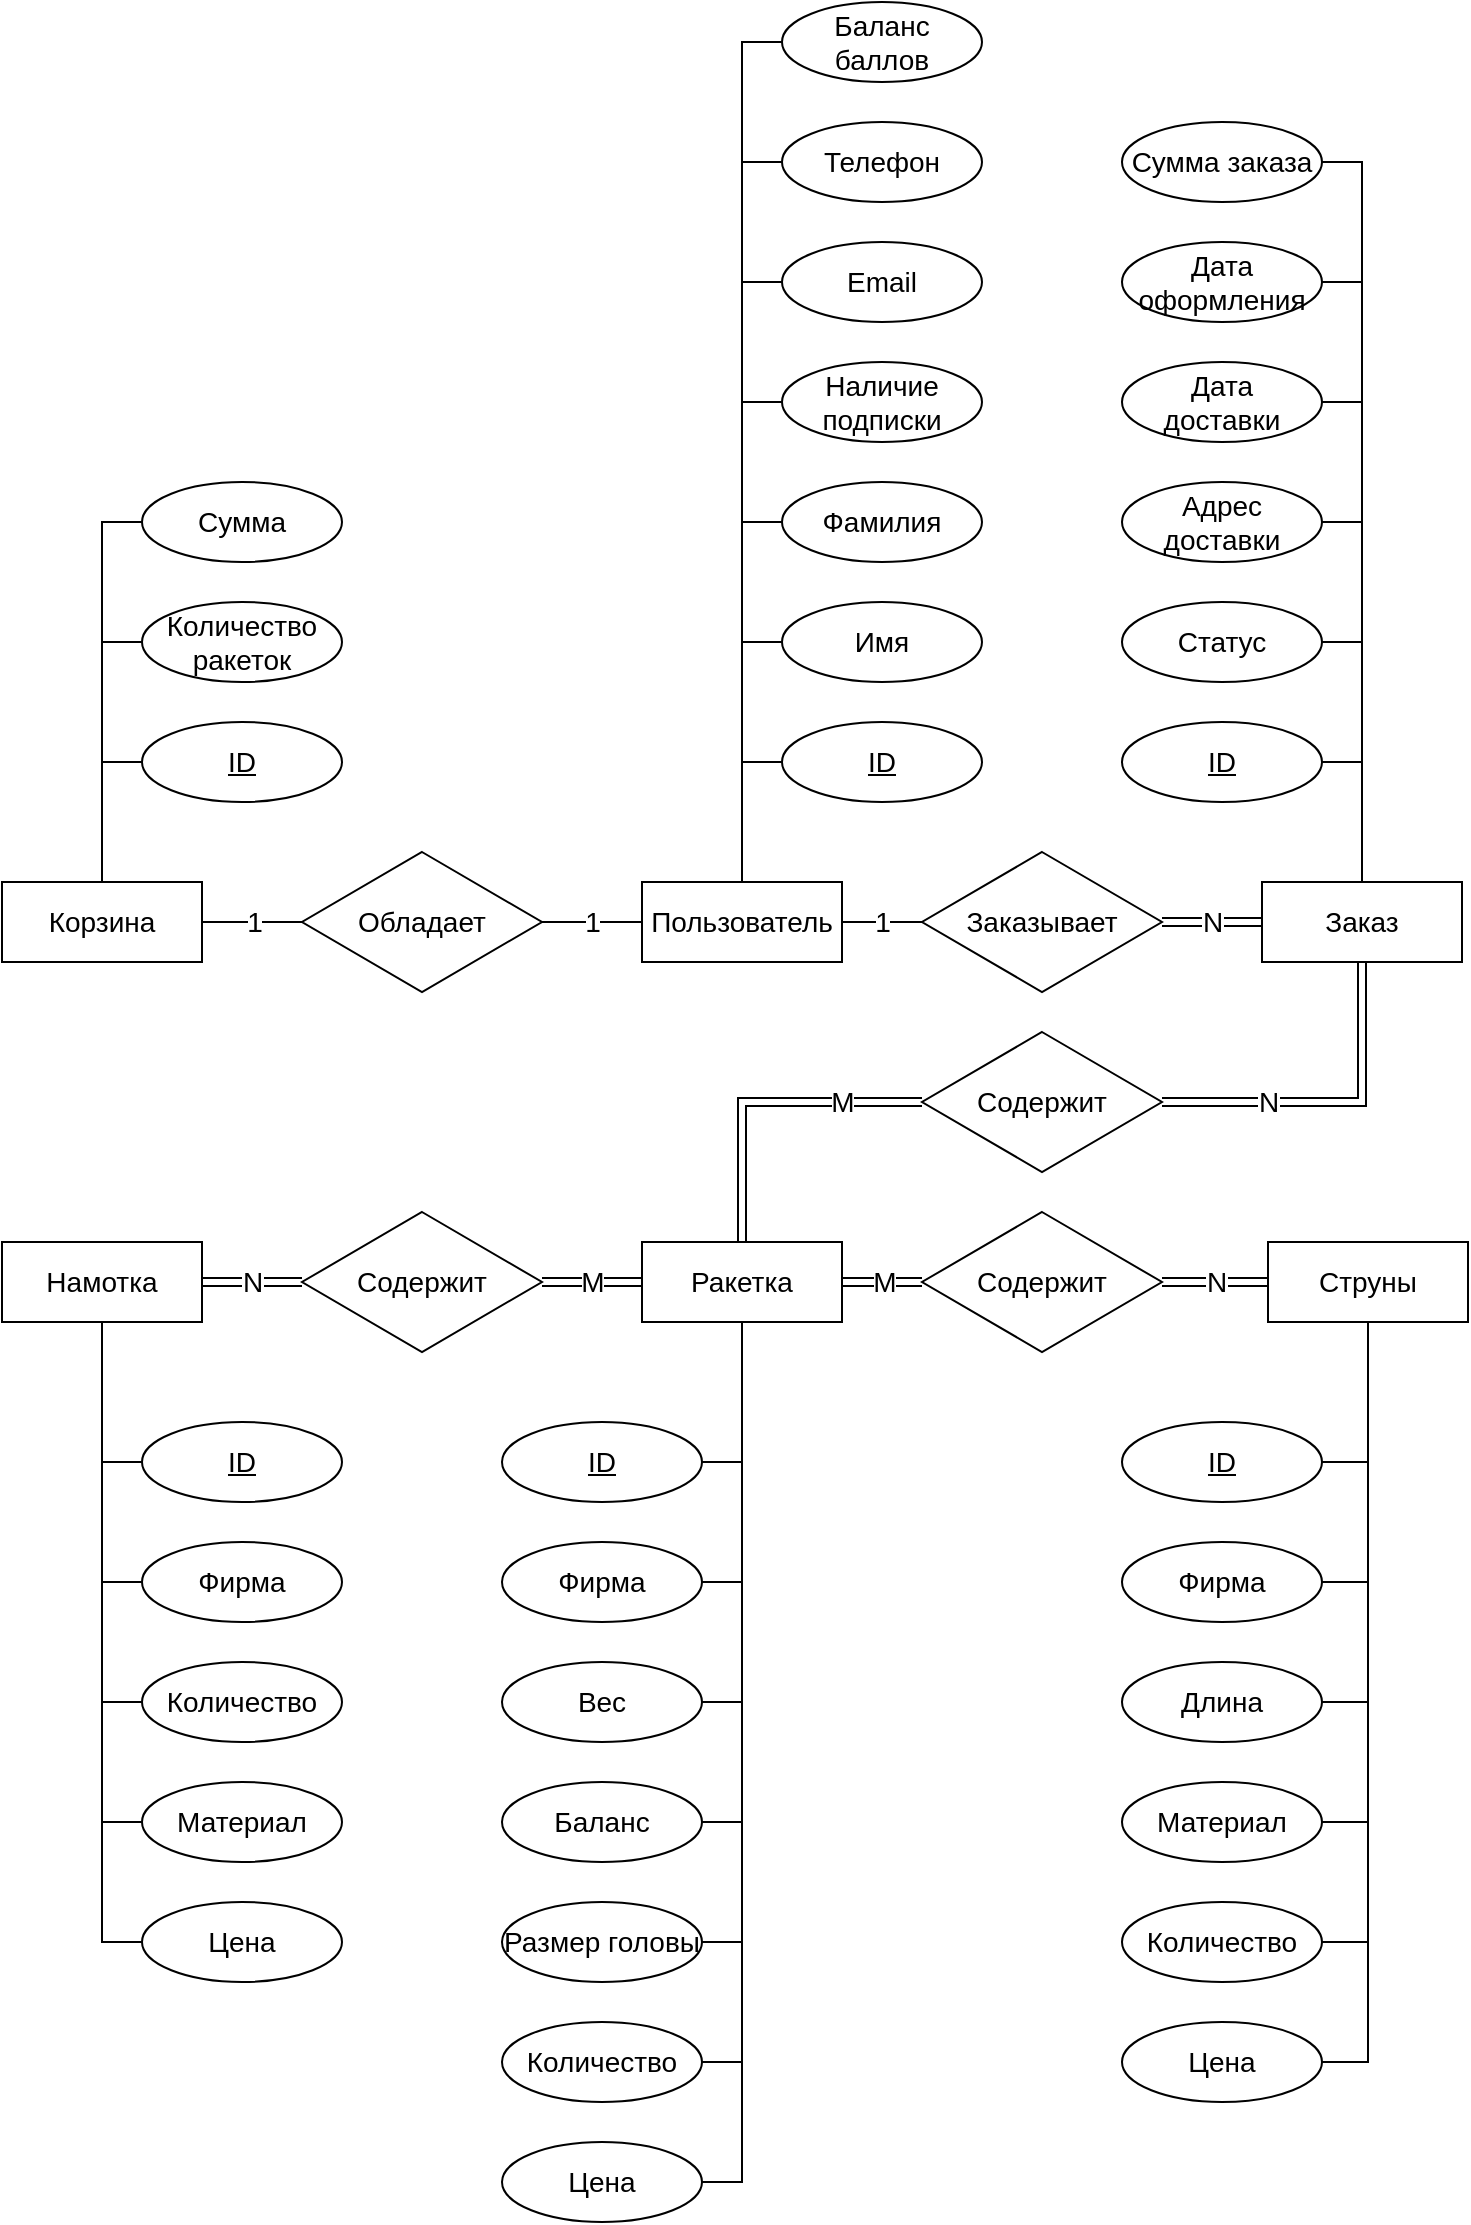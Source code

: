 <mxfile version="22.1.2" type="device">
  <diagram name="Страница — 1" id="kMqHeCUYpvP0dnkdMaQa">
    <mxGraphModel dx="1106" dy="836" grid="1" gridSize="10" guides="1" tooltips="1" connect="1" arrows="1" fold="1" page="1" pageScale="1" pageWidth="827" pageHeight="1169" math="0" shadow="0">
      <root>
        <mxCell id="0" />
        <mxCell id="1" parent="0" />
        <mxCell id="LHL5Foc7YoLHMmSsvGCj-5" style="edgeStyle=orthogonalEdgeStyle;rounded=0;orthogonalLoop=1;jettySize=auto;html=1;entryX=1;entryY=0.5;entryDx=0;entryDy=0;endArrow=none;endFill=0;fontSize=14;" parent="1" source="LHL5Foc7YoLHMmSsvGCj-1" target="IrKqsWJ8-aQwSi9_sYCC-1" edge="1">
          <mxGeometry relative="1" as="geometry" />
        </mxCell>
        <mxCell id="LHL5Foc7YoLHMmSsvGCj-7" value="1" style="edgeLabel;html=1;align=center;verticalAlign=middle;resizable=0;points=[];fontSize=14;fontFamily=Helvetica;fontColor=default;" parent="LHL5Foc7YoLHMmSsvGCj-5" vertex="1" connectable="0">
          <mxGeometry x="0.017" relative="1" as="geometry">
            <mxPoint x="1" as="offset" />
          </mxGeometry>
        </mxCell>
        <mxCell id="LHL5Foc7YoLHMmSsvGCj-6" style="edgeStyle=orthogonalEdgeStyle;rounded=0;orthogonalLoop=1;jettySize=auto;html=1;exitX=1;exitY=0.5;exitDx=0;exitDy=0;entryX=0;entryY=0.5;entryDx=0;entryDy=0;endArrow=none;endFill=0;fontSize=14;" parent="1" source="LHL5Foc7YoLHMmSsvGCj-1" target="IrKqsWJ8-aQwSi9_sYCC-2" edge="1">
          <mxGeometry relative="1" as="geometry" />
        </mxCell>
        <mxCell id="LHL5Foc7YoLHMmSsvGCj-8" value="1" style="edgeLabel;html=1;align=center;verticalAlign=middle;resizable=0;points=[];fontSize=14;fontFamily=Helvetica;fontColor=default;" parent="LHL5Foc7YoLHMmSsvGCj-6" vertex="1" connectable="0">
          <mxGeometry x="-0.107" y="-1" relative="1" as="geometry">
            <mxPoint x="2" y="-1" as="offset" />
          </mxGeometry>
        </mxCell>
        <mxCell id="LHL5Foc7YoLHMmSsvGCj-1" value="Обладает" style="rhombus;whiteSpace=wrap;html=1;fontSize=14;" parent="1" vertex="1">
          <mxGeometry x="180" y="445" width="120" height="70" as="geometry" />
        </mxCell>
        <mxCell id="LHL5Foc7YoLHMmSsvGCj-3" value="" style="group;fontSize=14;" parent="1" vertex="1" connectable="0">
          <mxGeometry x="30" y="260" width="170" height="240" as="geometry" />
        </mxCell>
        <mxCell id="IrKqsWJ8-aQwSi9_sYCC-1" value="Корзина" style="whiteSpace=wrap;html=1;align=center;fontSize=14;" parent="LHL5Foc7YoLHMmSsvGCj-3" vertex="1">
          <mxGeometry y="200" width="100" height="40" as="geometry" />
        </mxCell>
        <mxCell id="IrKqsWJ8-aQwSi9_sYCC-97" style="edgeStyle=orthogonalEdgeStyle;shape=connector;rounded=0;orthogonalLoop=1;jettySize=auto;html=1;exitX=0;exitY=0.5;exitDx=0;exitDy=0;labelBackgroundColor=default;strokeColor=default;align=center;verticalAlign=middle;fontFamily=Helvetica;fontSize=14;fontColor=default;endArrow=none;endFill=0;" parent="LHL5Foc7YoLHMmSsvGCj-3" source="IrKqsWJ8-aQwSi9_sYCC-7" edge="1">
          <mxGeometry relative="1" as="geometry">
            <mxPoint x="50.0" y="140" as="targetPoint" />
          </mxGeometry>
        </mxCell>
        <mxCell id="IrKqsWJ8-aQwSi9_sYCC-7" value="ID" style="ellipse;whiteSpace=wrap;html=1;align=center;fontStyle=4;fontSize=14;" parent="LHL5Foc7YoLHMmSsvGCj-3" vertex="1">
          <mxGeometry x="70" y="120" width="100" height="40" as="geometry" />
        </mxCell>
        <mxCell id="IrKqsWJ8-aQwSi9_sYCC-98" style="edgeStyle=orthogonalEdgeStyle;shape=connector;rounded=0;orthogonalLoop=1;jettySize=auto;html=1;exitX=0;exitY=0.5;exitDx=0;exitDy=0;labelBackgroundColor=default;strokeColor=default;align=center;verticalAlign=middle;fontFamily=Helvetica;fontSize=14;fontColor=default;endArrow=none;endFill=0;" parent="LHL5Foc7YoLHMmSsvGCj-3" source="IrKqsWJ8-aQwSi9_sYCC-9" edge="1">
          <mxGeometry relative="1" as="geometry">
            <mxPoint x="50.0" y="80" as="targetPoint" />
          </mxGeometry>
        </mxCell>
        <mxCell id="IrKqsWJ8-aQwSi9_sYCC-9" value="Количество&lt;br style=&quot;font-size: 14px;&quot;&gt;ракеток" style="ellipse;whiteSpace=wrap;html=1;align=center;fontSize=14;" parent="LHL5Foc7YoLHMmSsvGCj-3" vertex="1">
          <mxGeometry x="70" y="60" width="100" height="40" as="geometry" />
        </mxCell>
        <mxCell id="IrKqsWJ8-aQwSi9_sYCC-10" value="Сумма" style="ellipse;whiteSpace=wrap;html=1;align=center;fontSize=14;" parent="LHL5Foc7YoLHMmSsvGCj-3" vertex="1">
          <mxGeometry x="70" width="100" height="40" as="geometry" />
        </mxCell>
        <mxCell id="IrKqsWJ8-aQwSi9_sYCC-14" style="edgeStyle=orthogonalEdgeStyle;shape=connector;rounded=0;orthogonalLoop=1;jettySize=auto;html=1;exitX=0.5;exitY=0;exitDx=0;exitDy=0;entryX=0;entryY=0.5;entryDx=0;entryDy=0;labelBackgroundColor=default;strokeColor=default;align=center;verticalAlign=middle;fontFamily=Helvetica;fontSize=14;fontColor=default;endArrow=none;endFill=0;" parent="LHL5Foc7YoLHMmSsvGCj-3" source="IrKqsWJ8-aQwSi9_sYCC-1" target="IrKqsWJ8-aQwSi9_sYCC-10" edge="1">
          <mxGeometry relative="1" as="geometry" />
        </mxCell>
        <mxCell id="LHL5Foc7YoLHMmSsvGCj-11" style="edgeStyle=orthogonalEdgeStyle;shape=connector;rounded=0;orthogonalLoop=1;jettySize=auto;html=1;exitX=0;exitY=0.5;exitDx=0;exitDy=0;entryX=1;entryY=0.5;entryDx=0;entryDy=0;labelBackgroundColor=default;strokeColor=default;align=center;verticalAlign=middle;fontFamily=Helvetica;fontSize=14;fontColor=default;endArrow=none;endFill=0;" parent="1" source="LHL5Foc7YoLHMmSsvGCj-9" target="IrKqsWJ8-aQwSi9_sYCC-2" edge="1">
          <mxGeometry relative="1" as="geometry" />
        </mxCell>
        <mxCell id="LHL5Foc7YoLHMmSsvGCj-13" value="1" style="edgeLabel;html=1;align=center;verticalAlign=middle;resizable=0;points=[];fontSize=14;fontFamily=Helvetica;fontColor=default;" parent="LHL5Foc7YoLHMmSsvGCj-11" vertex="1" connectable="0">
          <mxGeometry x="0.03" relative="1" as="geometry">
            <mxPoint as="offset" />
          </mxGeometry>
        </mxCell>
        <mxCell id="LHL5Foc7YoLHMmSsvGCj-12" style="edgeStyle=orthogonalEdgeStyle;shape=link;rounded=0;orthogonalLoop=1;jettySize=auto;html=1;exitX=1;exitY=0.5;exitDx=0;exitDy=0;labelBackgroundColor=default;strokeColor=default;align=center;verticalAlign=middle;fontFamily=Helvetica;fontSize=14;fontColor=default;endArrow=none;endFill=0;" parent="1" source="LHL5Foc7YoLHMmSsvGCj-9" target="IrKqsWJ8-aQwSi9_sYCC-3" edge="1">
          <mxGeometry relative="1" as="geometry" />
        </mxCell>
        <mxCell id="LHL5Foc7YoLHMmSsvGCj-14" value="N" style="edgeLabel;html=1;align=center;verticalAlign=middle;resizable=0;points=[];fontSize=14;fontFamily=Helvetica;fontColor=default;" parent="LHL5Foc7YoLHMmSsvGCj-12" vertex="1" connectable="0">
          <mxGeometry x="-0.063" y="-1" relative="1" as="geometry">
            <mxPoint x="1" y="-1" as="offset" />
          </mxGeometry>
        </mxCell>
        <mxCell id="LHL5Foc7YoLHMmSsvGCj-9" value="Заказывает" style="rhombus;whiteSpace=wrap;html=1;fontSize=14;" parent="1" vertex="1">
          <mxGeometry x="490" y="445" width="120" height="70" as="geometry" />
        </mxCell>
        <mxCell id="LHL5Foc7YoLHMmSsvGCj-20" style="edgeStyle=orthogonalEdgeStyle;shape=link;rounded=0;orthogonalLoop=1;jettySize=auto;html=1;exitX=0;exitY=0.5;exitDx=0;exitDy=0;entryX=0.5;entryY=0;entryDx=0;entryDy=0;labelBackgroundColor=default;strokeColor=default;align=center;verticalAlign=middle;fontFamily=Helvetica;fontSize=14;fontColor=default;endArrow=none;endFill=0;" parent="1" source="LHL5Foc7YoLHMmSsvGCj-15" target="IrKqsWJ8-aQwSi9_sYCC-4" edge="1">
          <mxGeometry relative="1" as="geometry" />
        </mxCell>
        <mxCell id="LHL5Foc7YoLHMmSsvGCj-31" value="M" style="edgeLabel;html=1;align=center;verticalAlign=middle;resizable=0;points=[];fontSize=14;fontFamily=Helvetica;fontColor=default;" parent="LHL5Foc7YoLHMmSsvGCj-20" vertex="1" connectable="0">
          <mxGeometry x="0.247" y="1" relative="1" as="geometry">
            <mxPoint x="49" y="-10" as="offset" />
          </mxGeometry>
        </mxCell>
        <mxCell id="LHL5Foc7YoLHMmSsvGCj-15" value="Содержит" style="rhombus;whiteSpace=wrap;html=1;fontSize=14;" parent="1" vertex="1">
          <mxGeometry x="490" y="535" width="120" height="70" as="geometry" />
        </mxCell>
        <mxCell id="LHL5Foc7YoLHMmSsvGCj-17" value="" style="group;fontSize=14;" parent="1" vertex="1" connectable="0">
          <mxGeometry x="280" y="640" width="170" height="490" as="geometry" />
        </mxCell>
        <mxCell id="IrKqsWJ8-aQwSi9_sYCC-4" value="Ракетка" style="whiteSpace=wrap;html=1;align=center;fontSize=14;" parent="LHL5Foc7YoLHMmSsvGCj-17" vertex="1">
          <mxGeometry x="70" width="100" height="40" as="geometry" />
        </mxCell>
        <mxCell id="IrKqsWJ8-aQwSi9_sYCC-56" style="edgeStyle=orthogonalEdgeStyle;shape=connector;rounded=0;orthogonalLoop=1;jettySize=auto;html=1;exitX=0.5;exitY=1;exitDx=0;exitDy=0;entryX=1;entryY=0.5;entryDx=0;entryDy=0;labelBackgroundColor=default;strokeColor=default;align=center;verticalAlign=middle;fontFamily=Helvetica;fontSize=14;fontColor=default;endArrow=none;endFill=0;" parent="LHL5Foc7YoLHMmSsvGCj-17" source="IrKqsWJ8-aQwSi9_sYCC-4" target="IrKqsWJ8-aQwSi9_sYCC-48" edge="1">
          <mxGeometry relative="1" as="geometry" />
        </mxCell>
        <mxCell id="IrKqsWJ8-aQwSi9_sYCC-87" style="edgeStyle=orthogonalEdgeStyle;shape=connector;rounded=0;orthogonalLoop=1;jettySize=auto;html=1;exitX=1;exitY=0.5;exitDx=0;exitDy=0;labelBackgroundColor=default;strokeColor=default;align=center;verticalAlign=middle;fontFamily=Helvetica;fontSize=14;fontColor=default;endArrow=none;endFill=0;" parent="LHL5Foc7YoLHMmSsvGCj-17" source="IrKqsWJ8-aQwSi9_sYCC-63" edge="1">
          <mxGeometry relative="1" as="geometry">
            <mxPoint x="120" y="410.217" as="targetPoint" />
          </mxGeometry>
        </mxCell>
        <mxCell id="IrKqsWJ8-aQwSi9_sYCC-63" value="Количество" style="ellipse;whiteSpace=wrap;html=1;align=center;fontSize=14;" parent="LHL5Foc7YoLHMmSsvGCj-17" vertex="1">
          <mxGeometry y="390" width="100" height="40" as="geometry" />
        </mxCell>
        <mxCell id="IrKqsWJ8-aQwSi9_sYCC-83" style="edgeStyle=orthogonalEdgeStyle;shape=connector;rounded=0;orthogonalLoop=1;jettySize=auto;html=1;exitX=1;exitY=0.5;exitDx=0;exitDy=0;labelBackgroundColor=default;strokeColor=default;align=center;verticalAlign=middle;fontFamily=Helvetica;fontSize=14;fontColor=default;endArrow=none;endFill=0;" parent="LHL5Foc7YoLHMmSsvGCj-17" source="IrKqsWJ8-aQwSi9_sYCC-45" edge="1">
          <mxGeometry relative="1" as="geometry">
            <mxPoint x="120" y="170.217" as="targetPoint" />
          </mxGeometry>
        </mxCell>
        <mxCell id="IrKqsWJ8-aQwSi9_sYCC-45" value="Фирма" style="ellipse;whiteSpace=wrap;html=1;align=center;fontSize=14;" parent="LHL5Foc7YoLHMmSsvGCj-17" vertex="1">
          <mxGeometry y="150" width="100" height="40" as="geometry" />
        </mxCell>
        <mxCell id="IrKqsWJ8-aQwSi9_sYCC-84" style="edgeStyle=orthogonalEdgeStyle;shape=connector;rounded=0;orthogonalLoop=1;jettySize=auto;html=1;exitX=1;exitY=0.5;exitDx=0;exitDy=0;labelBackgroundColor=default;strokeColor=default;align=center;verticalAlign=middle;fontFamily=Helvetica;fontSize=14;fontColor=default;endArrow=none;endFill=0;" parent="LHL5Foc7YoLHMmSsvGCj-17" source="IrKqsWJ8-aQwSi9_sYCC-46" edge="1">
          <mxGeometry relative="1" as="geometry">
            <mxPoint x="120" y="230.217" as="targetPoint" />
          </mxGeometry>
        </mxCell>
        <mxCell id="IrKqsWJ8-aQwSi9_sYCC-46" value="Вес" style="ellipse;whiteSpace=wrap;html=1;align=center;fontSize=14;" parent="LHL5Foc7YoLHMmSsvGCj-17" vertex="1">
          <mxGeometry y="210" width="100" height="40" as="geometry" />
        </mxCell>
        <mxCell id="IrKqsWJ8-aQwSi9_sYCC-85" style="edgeStyle=orthogonalEdgeStyle;shape=connector;rounded=0;orthogonalLoop=1;jettySize=auto;html=1;exitX=1;exitY=0.5;exitDx=0;exitDy=0;labelBackgroundColor=default;strokeColor=default;align=center;verticalAlign=middle;fontFamily=Helvetica;fontSize=14;fontColor=default;endArrow=none;endFill=0;" parent="LHL5Foc7YoLHMmSsvGCj-17" source="IrKqsWJ8-aQwSi9_sYCC-47" edge="1">
          <mxGeometry relative="1" as="geometry">
            <mxPoint x="120" y="290.217" as="targetPoint" />
          </mxGeometry>
        </mxCell>
        <mxCell id="IrKqsWJ8-aQwSi9_sYCC-47" value="Баланс" style="ellipse;whiteSpace=wrap;html=1;align=center;fontSize=14;" parent="LHL5Foc7YoLHMmSsvGCj-17" vertex="1">
          <mxGeometry y="270" width="100" height="40" as="geometry" />
        </mxCell>
        <mxCell id="IrKqsWJ8-aQwSi9_sYCC-48" value="Цена" style="ellipse;whiteSpace=wrap;html=1;align=center;fontSize=14;" parent="LHL5Foc7YoLHMmSsvGCj-17" vertex="1">
          <mxGeometry y="450" width="100" height="40" as="geometry" />
        </mxCell>
        <mxCell id="IrKqsWJ8-aQwSi9_sYCC-86" style="edgeStyle=orthogonalEdgeStyle;shape=connector;rounded=0;orthogonalLoop=1;jettySize=auto;html=1;exitX=1;exitY=0.5;exitDx=0;exitDy=0;labelBackgroundColor=default;strokeColor=default;align=center;verticalAlign=middle;fontFamily=Helvetica;fontSize=14;fontColor=default;endArrow=none;endFill=0;" parent="LHL5Foc7YoLHMmSsvGCj-17" source="IrKqsWJ8-aQwSi9_sYCC-49" edge="1">
          <mxGeometry relative="1" as="geometry">
            <mxPoint x="120" y="350.217" as="targetPoint" />
          </mxGeometry>
        </mxCell>
        <mxCell id="IrKqsWJ8-aQwSi9_sYCC-49" value="Размер головы" style="ellipse;whiteSpace=wrap;html=1;align=center;fontSize=14;" parent="LHL5Foc7YoLHMmSsvGCj-17" vertex="1">
          <mxGeometry y="330" width="100" height="40" as="geometry" />
        </mxCell>
        <mxCell id="LHL5Foc7YoLHMmSsvGCj-52" style="edgeStyle=orthogonalEdgeStyle;shape=connector;rounded=0;orthogonalLoop=1;jettySize=auto;html=1;exitX=1;exitY=0.5;exitDx=0;exitDy=0;labelBackgroundColor=default;strokeColor=default;align=center;verticalAlign=middle;fontFamily=Helvetica;fontSize=14;fontColor=default;endArrow=none;endFill=0;" parent="LHL5Foc7YoLHMmSsvGCj-17" source="LHL5Foc7YoLHMmSsvGCj-51" edge="1">
          <mxGeometry relative="1" as="geometry">
            <mxPoint x="120" y="110.101" as="targetPoint" />
          </mxGeometry>
        </mxCell>
        <mxCell id="LHL5Foc7YoLHMmSsvGCj-51" value="ID" style="ellipse;whiteSpace=wrap;html=1;align=center;fontStyle=4;fontSize=14;" parent="LHL5Foc7YoLHMmSsvGCj-17" vertex="1">
          <mxGeometry y="90" width="100" height="40" as="geometry" />
        </mxCell>
        <mxCell id="LHL5Foc7YoLHMmSsvGCj-19" value="" style="group;fontSize=14;" parent="1" vertex="1" connectable="0">
          <mxGeometry x="590" y="640" width="173" height="420" as="geometry" />
        </mxCell>
        <mxCell id="IrKqsWJ8-aQwSi9_sYCC-96" value="" style="group;fontSize=14;" parent="LHL5Foc7YoLHMmSsvGCj-19" vertex="1" connectable="0">
          <mxGeometry y="90" width="123" height="340" as="geometry" />
        </mxCell>
        <mxCell id="IrKqsWJ8-aQwSi9_sYCC-77" style="edgeStyle=orthogonalEdgeStyle;shape=connector;rounded=0;orthogonalLoop=1;jettySize=auto;html=1;exitX=1;exitY=0.5;exitDx=0;exitDy=0;labelBackgroundColor=default;strokeColor=default;align=center;verticalAlign=middle;fontFamily=Helvetica;fontSize=14;fontColor=default;endArrow=none;endFill=0;" parent="IrKqsWJ8-aQwSi9_sYCC-96" source="IrKqsWJ8-aQwSi9_sYCC-75" edge="1">
          <mxGeometry relative="1" as="geometry">
            <mxPoint x="123" y="200.4" as="targetPoint" />
          </mxGeometry>
        </mxCell>
        <mxCell id="IrKqsWJ8-aQwSi9_sYCC-75" value="Материал" style="ellipse;whiteSpace=wrap;html=1;align=center;fontSize=14;" parent="IrKqsWJ8-aQwSi9_sYCC-96" vertex="1">
          <mxGeometry y="180" width="100" height="40" as="geometry" />
        </mxCell>
        <mxCell id="IrKqsWJ8-aQwSi9_sYCC-78" style="edgeStyle=orthogonalEdgeStyle;shape=connector;rounded=0;orthogonalLoop=1;jettySize=auto;html=1;exitX=1;exitY=0.5;exitDx=0;exitDy=0;labelBackgroundColor=default;strokeColor=default;align=center;verticalAlign=middle;fontFamily=Helvetica;fontSize=14;fontColor=default;endArrow=none;endFill=0;" parent="IrKqsWJ8-aQwSi9_sYCC-96" source="IrKqsWJ8-aQwSi9_sYCC-57" edge="1">
          <mxGeometry relative="1" as="geometry">
            <mxPoint x="123" y="20.4" as="targetPoint" />
          </mxGeometry>
        </mxCell>
        <mxCell id="IrKqsWJ8-aQwSi9_sYCC-57" value="ID" style="ellipse;whiteSpace=wrap;html=1;align=center;fontStyle=4;fontSize=14;" parent="IrKqsWJ8-aQwSi9_sYCC-96" vertex="1">
          <mxGeometry width="100" height="40" as="geometry" />
        </mxCell>
        <mxCell id="IrKqsWJ8-aQwSi9_sYCC-79" style="edgeStyle=orthogonalEdgeStyle;shape=connector;rounded=0;orthogonalLoop=1;jettySize=auto;html=1;exitX=1;exitY=0.5;exitDx=0;exitDy=0;labelBackgroundColor=default;strokeColor=default;align=center;verticalAlign=middle;fontFamily=Helvetica;fontSize=14;fontColor=default;endArrow=none;endFill=0;" parent="IrKqsWJ8-aQwSi9_sYCC-96" source="IrKqsWJ8-aQwSi9_sYCC-59" edge="1">
          <mxGeometry relative="1" as="geometry">
            <mxPoint x="123" y="80" as="targetPoint" />
          </mxGeometry>
        </mxCell>
        <mxCell id="IrKqsWJ8-aQwSi9_sYCC-59" value="Фирма" style="ellipse;whiteSpace=wrap;html=1;align=center;fontSize=14;" parent="IrKqsWJ8-aQwSi9_sYCC-96" vertex="1">
          <mxGeometry y="60" width="100" height="40" as="geometry" />
        </mxCell>
        <mxCell id="IrKqsWJ8-aQwSi9_sYCC-60" value="Цена" style="ellipse;whiteSpace=wrap;html=1;align=center;fontSize=14;" parent="IrKqsWJ8-aQwSi9_sYCC-96" vertex="1">
          <mxGeometry y="300" width="100" height="40" as="geometry" />
        </mxCell>
        <mxCell id="IrKqsWJ8-aQwSi9_sYCC-80" style="edgeStyle=orthogonalEdgeStyle;shape=connector;rounded=0;orthogonalLoop=1;jettySize=auto;html=1;exitX=1;exitY=0.5;exitDx=0;exitDy=0;labelBackgroundColor=default;strokeColor=default;align=center;verticalAlign=middle;fontFamily=Helvetica;fontSize=14;fontColor=default;endArrow=none;endFill=0;" parent="IrKqsWJ8-aQwSi9_sYCC-96" source="IrKqsWJ8-aQwSi9_sYCC-61" edge="1">
          <mxGeometry relative="1" as="geometry">
            <mxPoint x="123" y="140" as="targetPoint" />
          </mxGeometry>
        </mxCell>
        <mxCell id="IrKqsWJ8-aQwSi9_sYCC-61" value="Длина" style="ellipse;whiteSpace=wrap;html=1;align=center;fontSize=14;" parent="IrKqsWJ8-aQwSi9_sYCC-96" vertex="1">
          <mxGeometry y="120" width="100" height="40" as="geometry" />
        </mxCell>
        <mxCell id="IrKqsWJ8-aQwSi9_sYCC-81" style="edgeStyle=orthogonalEdgeStyle;shape=connector;rounded=0;orthogonalLoop=1;jettySize=auto;html=1;exitX=1;exitY=0.5;exitDx=0;exitDy=0;labelBackgroundColor=default;strokeColor=default;align=center;verticalAlign=middle;fontFamily=Helvetica;fontSize=14;fontColor=default;endArrow=none;endFill=0;" parent="IrKqsWJ8-aQwSi9_sYCC-96" source="IrKqsWJ8-aQwSi9_sYCC-62" edge="1">
          <mxGeometry relative="1" as="geometry">
            <mxPoint x="123" y="260" as="targetPoint" />
          </mxGeometry>
        </mxCell>
        <mxCell id="IrKqsWJ8-aQwSi9_sYCC-62" value="Количество" style="ellipse;whiteSpace=wrap;html=1;align=center;fontSize=14;" parent="IrKqsWJ8-aQwSi9_sYCC-96" vertex="1">
          <mxGeometry y="240" width="100" height="40" as="geometry" />
        </mxCell>
        <mxCell id="LHL5Foc7YoLHMmSsvGCj-18" value="" style="group;fontSize=14;" parent="LHL5Foc7YoLHMmSsvGCj-19" vertex="1" connectable="0">
          <mxGeometry x="73" width="100" height="40" as="geometry" />
        </mxCell>
        <mxCell id="IrKqsWJ8-aQwSi9_sYCC-6" value="Струны" style="whiteSpace=wrap;html=1;align=center;fontSize=14;" parent="LHL5Foc7YoLHMmSsvGCj-18" vertex="1">
          <mxGeometry width="100" height="40" as="geometry" />
        </mxCell>
        <mxCell id="IrKqsWJ8-aQwSi9_sYCC-68" style="edgeStyle=orthogonalEdgeStyle;shape=connector;rounded=0;orthogonalLoop=1;jettySize=auto;html=1;exitX=0.5;exitY=1;exitDx=0;exitDy=0;entryX=1;entryY=0.5;entryDx=0;entryDy=0;labelBackgroundColor=default;strokeColor=default;align=center;verticalAlign=middle;fontFamily=Helvetica;fontSize=14;fontColor=default;endArrow=none;endFill=0;" parent="LHL5Foc7YoLHMmSsvGCj-19" source="IrKqsWJ8-aQwSi9_sYCC-6" target="IrKqsWJ8-aQwSi9_sYCC-60" edge="1">
          <mxGeometry relative="1" as="geometry" />
        </mxCell>
        <mxCell id="LHL5Foc7YoLHMmSsvGCj-26" style="edgeStyle=orthogonalEdgeStyle;shape=link;rounded=0;orthogonalLoop=1;jettySize=auto;html=1;exitX=1;exitY=0.5;exitDx=0;exitDy=0;labelBackgroundColor=default;strokeColor=default;align=center;verticalAlign=middle;fontFamily=Helvetica;fontSize=14;fontColor=default;endArrow=none;endFill=0;" parent="1" source="LHL5Foc7YoLHMmSsvGCj-24" target="IrKqsWJ8-aQwSi9_sYCC-4" edge="1">
          <mxGeometry relative="1" as="geometry" />
        </mxCell>
        <mxCell id="LHL5Foc7YoLHMmSsvGCj-32" value="M" style="edgeLabel;html=1;align=center;verticalAlign=middle;resizable=0;points=[];fontSize=14;fontFamily=Helvetica;fontColor=default;" parent="LHL5Foc7YoLHMmSsvGCj-26" vertex="1" connectable="0">
          <mxGeometry x="0.488" y="1" relative="1" as="geometry">
            <mxPoint x="-12" y="1" as="offset" />
          </mxGeometry>
        </mxCell>
        <mxCell id="LHL5Foc7YoLHMmSsvGCj-27" style="edgeStyle=orthogonalEdgeStyle;shape=link;rounded=0;orthogonalLoop=1;jettySize=auto;html=1;exitX=0;exitY=0.5;exitDx=0;exitDy=0;entryX=1;entryY=0.5;entryDx=0;entryDy=0;labelBackgroundColor=default;strokeColor=default;align=center;verticalAlign=middle;fontFamily=Helvetica;fontSize=14;fontColor=default;endArrow=none;endFill=0;" parent="1" source="LHL5Foc7YoLHMmSsvGCj-24" target="IrKqsWJ8-aQwSi9_sYCC-5" edge="1">
          <mxGeometry relative="1" as="geometry" />
        </mxCell>
        <mxCell id="LHL5Foc7YoLHMmSsvGCj-35" value="N" style="edgeLabel;html=1;align=center;verticalAlign=middle;resizable=0;points=[];fontSize=14;fontFamily=Helvetica;fontColor=default;" parent="LHL5Foc7YoLHMmSsvGCj-27" vertex="1" connectable="0">
          <mxGeometry x="0.609" y="-1" relative="1" as="geometry">
            <mxPoint x="15" y="1" as="offset" />
          </mxGeometry>
        </mxCell>
        <mxCell id="LHL5Foc7YoLHMmSsvGCj-24" value="Содержит" style="rhombus;whiteSpace=wrap;html=1;fontSize=14;" parent="1" vertex="1">
          <mxGeometry x="180" y="625" width="120" height="70" as="geometry" />
        </mxCell>
        <mxCell id="LHL5Foc7YoLHMmSsvGCj-29" style="edgeStyle=orthogonalEdgeStyle;shape=link;rounded=0;orthogonalLoop=1;jettySize=auto;html=1;exitX=1;exitY=0.5;exitDx=0;exitDy=0;labelBackgroundColor=default;strokeColor=default;align=center;verticalAlign=middle;fontFamily=Helvetica;fontSize=14;fontColor=default;endArrow=none;endFill=0;" parent="1" source="LHL5Foc7YoLHMmSsvGCj-25" target="IrKqsWJ8-aQwSi9_sYCC-6" edge="1">
          <mxGeometry relative="1" as="geometry" />
        </mxCell>
        <mxCell id="LHL5Foc7YoLHMmSsvGCj-34" value="N" style="edgeLabel;html=1;align=center;verticalAlign=middle;resizable=0;points=[];fontSize=14;fontFamily=Helvetica;fontColor=default;" parent="LHL5Foc7YoLHMmSsvGCj-29" vertex="1" connectable="0">
          <mxGeometry x="0.03" y="1" relative="1" as="geometry">
            <mxPoint x="-1" y="1" as="offset" />
          </mxGeometry>
        </mxCell>
        <mxCell id="LHL5Foc7YoLHMmSsvGCj-25" value="Содержит" style="rhombus;whiteSpace=wrap;html=1;fontSize=14;" parent="1" vertex="1">
          <mxGeometry x="490" y="625" width="120" height="70" as="geometry" />
        </mxCell>
        <mxCell id="LHL5Foc7YoLHMmSsvGCj-28" style="edgeStyle=orthogonalEdgeStyle;shape=link;rounded=0;orthogonalLoop=1;jettySize=auto;html=1;exitX=1;exitY=0.5;exitDx=0;exitDy=0;entryX=0;entryY=0.5;entryDx=0;entryDy=0;labelBackgroundColor=default;strokeColor=default;align=center;verticalAlign=middle;fontFamily=Helvetica;fontSize=14;fontColor=default;endArrow=none;endFill=0;" parent="1" source="IrKqsWJ8-aQwSi9_sYCC-4" target="LHL5Foc7YoLHMmSsvGCj-25" edge="1">
          <mxGeometry relative="1" as="geometry" />
        </mxCell>
        <mxCell id="LHL5Foc7YoLHMmSsvGCj-33" value="M" style="edgeLabel;html=1;align=center;verticalAlign=middle;resizable=0;points=[];fontSize=14;fontFamily=Helvetica;fontColor=default;" parent="LHL5Foc7YoLHMmSsvGCj-28" vertex="1" connectable="0">
          <mxGeometry x="0.026" y="1" relative="1" as="geometry">
            <mxPoint y="1" as="offset" />
          </mxGeometry>
        </mxCell>
        <mxCell id="LHL5Foc7YoLHMmSsvGCj-43" value="" style="group;fontSize=14;" parent="1" vertex="1" connectable="0">
          <mxGeometry x="590" y="80" width="170" height="420" as="geometry" />
        </mxCell>
        <mxCell id="IrKqsWJ8-aQwSi9_sYCC-3" value="Заказ" style="whiteSpace=wrap;html=1;align=center;fontSize=14;" parent="LHL5Foc7YoLHMmSsvGCj-43" vertex="1">
          <mxGeometry x="70" y="380" width="100" height="40" as="geometry" />
        </mxCell>
        <mxCell id="LHL5Foc7YoLHMmSsvGCj-42" style="edgeStyle=orthogonalEdgeStyle;shape=connector;rounded=0;orthogonalLoop=1;jettySize=auto;html=1;exitX=1;exitY=0.5;exitDx=0;exitDy=0;labelBackgroundColor=default;strokeColor=default;align=center;verticalAlign=middle;fontFamily=Helvetica;fontSize=14;fontColor=default;endArrow=none;endFill=0;" parent="LHL5Foc7YoLHMmSsvGCj-43" source="IrKqsWJ8-aQwSi9_sYCC-28" edge="1">
          <mxGeometry relative="1" as="geometry">
            <mxPoint x="120" y="319.977" as="targetPoint" />
          </mxGeometry>
        </mxCell>
        <mxCell id="IrKqsWJ8-aQwSi9_sYCC-28" value="ID" style="ellipse;whiteSpace=wrap;html=1;align=center;fontStyle=4;fontSize=14;" parent="LHL5Foc7YoLHMmSsvGCj-43" vertex="1">
          <mxGeometry y="300" width="100" height="40" as="geometry" />
        </mxCell>
        <mxCell id="LHL5Foc7YoLHMmSsvGCj-41" style="edgeStyle=orthogonalEdgeStyle;shape=connector;rounded=0;orthogonalLoop=1;jettySize=auto;html=1;exitX=1;exitY=0.5;exitDx=0;exitDy=0;labelBackgroundColor=default;strokeColor=default;align=center;verticalAlign=middle;fontFamily=Helvetica;fontSize=14;fontColor=default;endArrow=none;endFill=0;" parent="LHL5Foc7YoLHMmSsvGCj-43" source="IrKqsWJ8-aQwSi9_sYCC-30" edge="1">
          <mxGeometry relative="1" as="geometry">
            <mxPoint x="120" y="259.977" as="targetPoint" />
          </mxGeometry>
        </mxCell>
        <mxCell id="IrKqsWJ8-aQwSi9_sYCC-30" value="Статус" style="ellipse;whiteSpace=wrap;html=1;align=center;fontSize=14;" parent="LHL5Foc7YoLHMmSsvGCj-43" vertex="1">
          <mxGeometry y="240" width="100" height="40" as="geometry" />
        </mxCell>
        <mxCell id="LHL5Foc7YoLHMmSsvGCj-40" style="edgeStyle=orthogonalEdgeStyle;shape=connector;rounded=0;orthogonalLoop=1;jettySize=auto;html=1;exitX=1;exitY=0.5;exitDx=0;exitDy=0;labelBackgroundColor=default;strokeColor=default;align=center;verticalAlign=middle;fontFamily=Helvetica;fontSize=14;fontColor=default;endArrow=none;endFill=0;" parent="LHL5Foc7YoLHMmSsvGCj-43" source="IrKqsWJ8-aQwSi9_sYCC-33" edge="1">
          <mxGeometry relative="1" as="geometry">
            <mxPoint x="120" y="199.977" as="targetPoint" />
          </mxGeometry>
        </mxCell>
        <mxCell id="IrKqsWJ8-aQwSi9_sYCC-33" value="Адрес &lt;br style=&quot;font-size: 14px;&quot;&gt;доставки" style="ellipse;whiteSpace=wrap;html=1;align=center;fontSize=14;" parent="LHL5Foc7YoLHMmSsvGCj-43" vertex="1">
          <mxGeometry y="180" width="100" height="40" as="geometry" />
        </mxCell>
        <mxCell id="IrKqsWJ8-aQwSi9_sYCC-34" value="Сумма заказа" style="ellipse;whiteSpace=wrap;html=1;align=center;fontSize=14;" parent="LHL5Foc7YoLHMmSsvGCj-43" vertex="1">
          <mxGeometry width="100" height="40" as="geometry" />
        </mxCell>
        <mxCell id="IrKqsWJ8-aQwSi9_sYCC-41" style="edgeStyle=orthogonalEdgeStyle;shape=connector;rounded=0;orthogonalLoop=1;jettySize=auto;html=1;exitX=0.5;exitY=0;exitDx=0;exitDy=0;entryX=1;entryY=0.5;entryDx=0;entryDy=0;labelBackgroundColor=default;strokeColor=default;align=center;verticalAlign=middle;fontFamily=Helvetica;fontSize=14;fontColor=default;endArrow=none;endFill=0;" parent="LHL5Foc7YoLHMmSsvGCj-43" source="IrKqsWJ8-aQwSi9_sYCC-3" target="IrKqsWJ8-aQwSi9_sYCC-34" edge="1">
          <mxGeometry relative="1" as="geometry" />
        </mxCell>
        <mxCell id="LHL5Foc7YoLHMmSsvGCj-39" style="edgeStyle=orthogonalEdgeStyle;shape=connector;rounded=0;orthogonalLoop=1;jettySize=auto;html=1;exitX=1;exitY=0.5;exitDx=0;exitDy=0;labelBackgroundColor=default;strokeColor=default;align=center;verticalAlign=middle;fontFamily=Helvetica;fontSize=14;fontColor=default;endArrow=none;endFill=0;" parent="LHL5Foc7YoLHMmSsvGCj-43" source="IrKqsWJ8-aQwSi9_sYCC-35" edge="1">
          <mxGeometry relative="1" as="geometry">
            <mxPoint x="120" y="139.977" as="targetPoint" />
          </mxGeometry>
        </mxCell>
        <mxCell id="IrKqsWJ8-aQwSi9_sYCC-35" value="Дата &lt;br style=&quot;font-size: 14px;&quot;&gt;доставки" style="ellipse;whiteSpace=wrap;html=1;align=center;fontSize=14;" parent="LHL5Foc7YoLHMmSsvGCj-43" vertex="1">
          <mxGeometry y="120" width="100" height="40" as="geometry" />
        </mxCell>
        <mxCell id="LHL5Foc7YoLHMmSsvGCj-38" style="edgeStyle=orthogonalEdgeStyle;shape=connector;rounded=0;orthogonalLoop=1;jettySize=auto;html=1;exitX=1;exitY=0.5;exitDx=0;exitDy=0;labelBackgroundColor=default;strokeColor=default;align=center;verticalAlign=middle;fontFamily=Helvetica;fontSize=14;fontColor=default;endArrow=none;endFill=0;" parent="LHL5Foc7YoLHMmSsvGCj-43" source="IrKqsWJ8-aQwSi9_sYCC-36" edge="1">
          <mxGeometry relative="1" as="geometry">
            <mxPoint x="120.0" y="80.074" as="targetPoint" />
          </mxGeometry>
        </mxCell>
        <mxCell id="IrKqsWJ8-aQwSi9_sYCC-36" value="Дата &lt;br style=&quot;font-size: 14px;&quot;&gt;оформления" style="ellipse;whiteSpace=wrap;html=1;align=center;fontSize=14;" parent="LHL5Foc7YoLHMmSsvGCj-43" vertex="1">
          <mxGeometry y="60" width="100" height="40" as="geometry" />
        </mxCell>
        <mxCell id="LHL5Foc7YoLHMmSsvGCj-44" style="edgeStyle=orthogonalEdgeStyle;shape=link;rounded=0;orthogonalLoop=1;jettySize=auto;html=1;exitX=0.5;exitY=1;exitDx=0;exitDy=0;entryX=1;entryY=0.5;entryDx=0;entryDy=0;labelBackgroundColor=default;strokeColor=default;align=center;verticalAlign=middle;fontFamily=Helvetica;fontSize=14;fontColor=default;endArrow=none;endFill=0;" parent="1" source="IrKqsWJ8-aQwSi9_sYCC-3" target="LHL5Foc7YoLHMmSsvGCj-15" edge="1">
          <mxGeometry relative="1" as="geometry" />
        </mxCell>
        <mxCell id="LHL5Foc7YoLHMmSsvGCj-45" value="N" style="edgeLabel;html=1;align=center;verticalAlign=middle;resizable=0;points=[];fontSize=14;fontFamily=Helvetica;fontColor=default;" parent="LHL5Foc7YoLHMmSsvGCj-44" vertex="1" connectable="0">
          <mxGeometry x="-0.641" relative="1" as="geometry">
            <mxPoint x="-47" y="39" as="offset" />
          </mxGeometry>
        </mxCell>
        <mxCell id="LHL5Foc7YoLHMmSsvGCj-46" style="edgeStyle=orthogonalEdgeStyle;shape=connector;rounded=0;orthogonalLoop=1;jettySize=auto;html=1;exitX=0.5;exitY=1;exitDx=0;exitDy=0;entryX=0;entryY=0.5;entryDx=0;entryDy=0;labelBackgroundColor=default;strokeColor=default;align=center;verticalAlign=middle;fontFamily=Helvetica;fontSize=14;fontColor=default;endArrow=none;endFill=0;" parent="1" source="IrKqsWJ8-aQwSi9_sYCC-5" target="IrKqsWJ8-aQwSi9_sYCC-74" edge="1">
          <mxGeometry relative="1" as="geometry" />
        </mxCell>
        <mxCell id="IrKqsWJ8-aQwSi9_sYCC-5" value="Намотка" style="whiteSpace=wrap;html=1;align=center;fontSize=14;" parent="1" vertex="1">
          <mxGeometry x="30" y="640" width="100" height="40" as="geometry" />
        </mxCell>
        <mxCell id="IrKqsWJ8-aQwSi9_sYCC-94" value="" style="group;fontSize=14;" parent="1" vertex="1" connectable="0">
          <mxGeometry x="100" y="730" width="100" height="280" as="geometry" />
        </mxCell>
        <mxCell id="LHL5Foc7YoLHMmSsvGCj-47" style="edgeStyle=orthogonalEdgeStyle;shape=connector;rounded=0;orthogonalLoop=1;jettySize=auto;html=1;exitX=0;exitY=0.5;exitDx=0;exitDy=0;labelBackgroundColor=default;strokeColor=default;align=center;verticalAlign=middle;fontFamily=Helvetica;fontSize=14;fontColor=default;endArrow=none;endFill=0;" parent="IrKqsWJ8-aQwSi9_sYCC-94" source="IrKqsWJ8-aQwSi9_sYCC-71" edge="1">
          <mxGeometry relative="1" as="geometry">
            <mxPoint x="-20" y="19.727" as="targetPoint" />
          </mxGeometry>
        </mxCell>
        <mxCell id="IrKqsWJ8-aQwSi9_sYCC-71" value="ID" style="ellipse;whiteSpace=wrap;html=1;align=center;fontStyle=4;fontSize=14;" parent="IrKqsWJ8-aQwSi9_sYCC-94" vertex="1">
          <mxGeometry width="100" height="40" as="geometry" />
        </mxCell>
        <mxCell id="LHL5Foc7YoLHMmSsvGCj-48" style="edgeStyle=orthogonalEdgeStyle;shape=connector;rounded=0;orthogonalLoop=1;jettySize=auto;html=1;exitX=0;exitY=0.5;exitDx=0;exitDy=0;labelBackgroundColor=default;strokeColor=default;align=center;verticalAlign=middle;fontFamily=Helvetica;fontSize=14;fontColor=default;endArrow=none;endFill=0;" parent="IrKqsWJ8-aQwSi9_sYCC-94" source="IrKqsWJ8-aQwSi9_sYCC-72" edge="1">
          <mxGeometry relative="1" as="geometry">
            <mxPoint x="-20" y="79.727" as="targetPoint" />
          </mxGeometry>
        </mxCell>
        <mxCell id="IrKqsWJ8-aQwSi9_sYCC-72" value="Фирма" style="ellipse;whiteSpace=wrap;html=1;align=center;fontSize=14;" parent="IrKqsWJ8-aQwSi9_sYCC-94" vertex="1">
          <mxGeometry y="60" width="100" height="40" as="geometry" />
        </mxCell>
        <mxCell id="LHL5Foc7YoLHMmSsvGCj-49" style="edgeStyle=orthogonalEdgeStyle;shape=connector;rounded=0;orthogonalLoop=1;jettySize=auto;html=1;exitX=0;exitY=0.5;exitDx=0;exitDy=0;labelBackgroundColor=default;strokeColor=default;align=center;verticalAlign=middle;fontFamily=Helvetica;fontSize=14;fontColor=default;endArrow=none;endFill=0;" parent="IrKqsWJ8-aQwSi9_sYCC-94" source="IrKqsWJ8-aQwSi9_sYCC-73" edge="1">
          <mxGeometry relative="1" as="geometry">
            <mxPoint x="-20" y="139.727" as="targetPoint" />
          </mxGeometry>
        </mxCell>
        <mxCell id="IrKqsWJ8-aQwSi9_sYCC-73" value="Количество" style="ellipse;whiteSpace=wrap;html=1;align=center;fontSize=14;" parent="IrKqsWJ8-aQwSi9_sYCC-94" vertex="1">
          <mxGeometry y="120" width="100" height="40" as="geometry" />
        </mxCell>
        <mxCell id="IrKqsWJ8-aQwSi9_sYCC-74" value="Цена" style="ellipse;whiteSpace=wrap;html=1;align=center;fontSize=14;" parent="IrKqsWJ8-aQwSi9_sYCC-94" vertex="1">
          <mxGeometry y="240" width="100" height="40" as="geometry" />
        </mxCell>
        <mxCell id="LHL5Foc7YoLHMmSsvGCj-50" style="edgeStyle=orthogonalEdgeStyle;shape=connector;rounded=0;orthogonalLoop=1;jettySize=auto;html=1;exitX=0;exitY=0.5;exitDx=0;exitDy=0;labelBackgroundColor=default;strokeColor=default;align=center;verticalAlign=middle;fontFamily=Helvetica;fontSize=14;fontColor=default;endArrow=none;endFill=0;" parent="IrKqsWJ8-aQwSi9_sYCC-94" source="IrKqsWJ8-aQwSi9_sYCC-88" edge="1">
          <mxGeometry relative="1" as="geometry">
            <mxPoint x="-20" y="199.727" as="targetPoint" />
          </mxGeometry>
        </mxCell>
        <mxCell id="IrKqsWJ8-aQwSi9_sYCC-88" value="Материал" style="ellipse;whiteSpace=wrap;html=1;align=center;fontSize=14;" parent="IrKqsWJ8-aQwSi9_sYCC-94" vertex="1">
          <mxGeometry y="180" width="100" height="40" as="geometry" />
        </mxCell>
        <mxCell id="2zwtGZVbNbRmC1FMP-zv-1" value="Баланс баллов" style="ellipse;whiteSpace=wrap;html=1;align=center;fontSize=14;" vertex="1" parent="1">
          <mxGeometry x="420" y="20" width="100" height="40" as="geometry" />
        </mxCell>
        <mxCell id="IrKqsWJ8-aQwSi9_sYCC-2" value="Пользователь" style="whiteSpace=wrap;html=1;align=center;fontSize=14;" parent="1" vertex="1">
          <mxGeometry x="350" y="460" width="100" height="40" as="geometry" />
        </mxCell>
        <mxCell id="IrKqsWJ8-aQwSi9_sYCC-103" style="edgeStyle=orthogonalEdgeStyle;shape=connector;rounded=0;orthogonalLoop=1;jettySize=auto;html=1;exitX=0;exitY=0.5;exitDx=0;exitDy=0;labelBackgroundColor=default;strokeColor=default;align=center;verticalAlign=middle;fontFamily=Helvetica;fontSize=14;fontColor=default;endArrow=none;endFill=0;" parent="1" source="IrKqsWJ8-aQwSi9_sYCC-15" edge="1">
          <mxGeometry relative="1" as="geometry">
            <mxPoint x="400.0" y="400" as="targetPoint" />
          </mxGeometry>
        </mxCell>
        <mxCell id="IrKqsWJ8-aQwSi9_sYCC-15" value="ID" style="ellipse;whiteSpace=wrap;html=1;align=center;fontStyle=4;fontSize=14;" parent="1" vertex="1">
          <mxGeometry x="420" y="380" width="100" height="40" as="geometry" />
        </mxCell>
        <mxCell id="IrKqsWJ8-aQwSi9_sYCC-102" style="edgeStyle=orthogonalEdgeStyle;shape=connector;rounded=0;orthogonalLoop=1;jettySize=auto;html=1;exitX=0;exitY=0.5;exitDx=0;exitDy=0;labelBackgroundColor=default;strokeColor=default;align=center;verticalAlign=middle;fontFamily=Helvetica;fontSize=14;fontColor=default;endArrow=none;endFill=0;" parent="1" source="IrKqsWJ8-aQwSi9_sYCC-17" edge="1">
          <mxGeometry relative="1" as="geometry">
            <mxPoint x="400.0" y="340" as="targetPoint" />
          </mxGeometry>
        </mxCell>
        <mxCell id="IrKqsWJ8-aQwSi9_sYCC-17" value="Имя" style="ellipse;whiteSpace=wrap;html=1;align=center;fontSize=14;" parent="1" vertex="1">
          <mxGeometry x="420" y="320" width="100" height="40" as="geometry" />
        </mxCell>
        <mxCell id="IrKqsWJ8-aQwSi9_sYCC-101" style="edgeStyle=orthogonalEdgeStyle;shape=connector;rounded=0;orthogonalLoop=1;jettySize=auto;html=1;exitX=0;exitY=0.5;exitDx=0;exitDy=0;labelBackgroundColor=default;strokeColor=default;align=center;verticalAlign=middle;fontFamily=Helvetica;fontSize=14;fontColor=default;endArrow=none;endFill=0;" parent="1" source="IrKqsWJ8-aQwSi9_sYCC-19" edge="1">
          <mxGeometry relative="1" as="geometry">
            <mxPoint x="400.0" y="280" as="targetPoint" />
          </mxGeometry>
        </mxCell>
        <mxCell id="IrKqsWJ8-aQwSi9_sYCC-19" value="Фамилия" style="ellipse;whiteSpace=wrap;html=1;align=center;fontSize=14;" parent="1" vertex="1">
          <mxGeometry x="420" y="260" width="100" height="40" as="geometry" />
        </mxCell>
        <mxCell id="IrKqsWJ8-aQwSi9_sYCC-100" style="edgeStyle=orthogonalEdgeStyle;shape=connector;rounded=0;orthogonalLoop=1;jettySize=auto;html=1;exitX=0;exitY=0.5;exitDx=0;exitDy=0;labelBackgroundColor=default;strokeColor=default;align=center;verticalAlign=middle;fontFamily=Helvetica;fontSize=14;fontColor=default;endArrow=none;endFill=0;" parent="1" source="IrKqsWJ8-aQwSi9_sYCC-24" edge="1">
          <mxGeometry relative="1" as="geometry">
            <mxPoint x="400.0" y="220" as="targetPoint" />
          </mxGeometry>
        </mxCell>
        <mxCell id="IrKqsWJ8-aQwSi9_sYCC-24" value="Наличие подписки" style="ellipse;whiteSpace=wrap;html=1;align=center;fontSize=14;" parent="1" vertex="1">
          <mxGeometry x="420" y="200" width="100" height="40" as="geometry" />
        </mxCell>
        <mxCell id="IrKqsWJ8-aQwSi9_sYCC-99" style="edgeStyle=orthogonalEdgeStyle;shape=connector;rounded=0;orthogonalLoop=1;jettySize=auto;html=1;exitX=0;exitY=0.5;exitDx=0;exitDy=0;labelBackgroundColor=default;strokeColor=default;align=center;verticalAlign=middle;fontFamily=Helvetica;fontSize=14;fontColor=default;endArrow=none;endFill=0;" parent="1" source="IrKqsWJ8-aQwSi9_sYCC-25" edge="1">
          <mxGeometry relative="1" as="geometry">
            <mxPoint x="400.0" y="160" as="targetPoint" />
          </mxGeometry>
        </mxCell>
        <mxCell id="IrKqsWJ8-aQwSi9_sYCC-25" value="Email" style="ellipse;whiteSpace=wrap;html=1;align=center;fontSize=14;" parent="1" vertex="1">
          <mxGeometry x="420" y="140" width="100" height="40" as="geometry" />
        </mxCell>
        <mxCell id="2zwtGZVbNbRmC1FMP-zv-2" style="edgeStyle=orthogonalEdgeStyle;rounded=0;orthogonalLoop=1;jettySize=auto;html=1;exitX=0;exitY=0.5;exitDx=0;exitDy=0;endArrow=none;endFill=0;" edge="1" parent="1" source="IrKqsWJ8-aQwSi9_sYCC-31">
          <mxGeometry relative="1" as="geometry">
            <mxPoint x="400" y="100.059" as="targetPoint" />
          </mxGeometry>
        </mxCell>
        <mxCell id="IrKqsWJ8-aQwSi9_sYCC-31" value="Телефон" style="ellipse;whiteSpace=wrap;html=1;align=center;fontSize=14;" parent="1" vertex="1">
          <mxGeometry x="420" y="80" width="100" height="40" as="geometry" />
        </mxCell>
        <mxCell id="IrKqsWJ8-aQwSi9_sYCC-32" style="edgeStyle=orthogonalEdgeStyle;shape=connector;rounded=0;orthogonalLoop=1;jettySize=auto;html=1;exitX=0.5;exitY=0;exitDx=0;exitDy=0;entryX=0;entryY=0.5;entryDx=0;entryDy=0;labelBackgroundColor=default;strokeColor=default;align=center;verticalAlign=middle;fontFamily=Helvetica;fontSize=14;fontColor=default;endArrow=none;endFill=0;" parent="1" source="IrKqsWJ8-aQwSi9_sYCC-2" target="2zwtGZVbNbRmC1FMP-zv-1" edge="1">
          <mxGeometry relative="1" as="geometry" />
        </mxCell>
      </root>
    </mxGraphModel>
  </diagram>
</mxfile>
